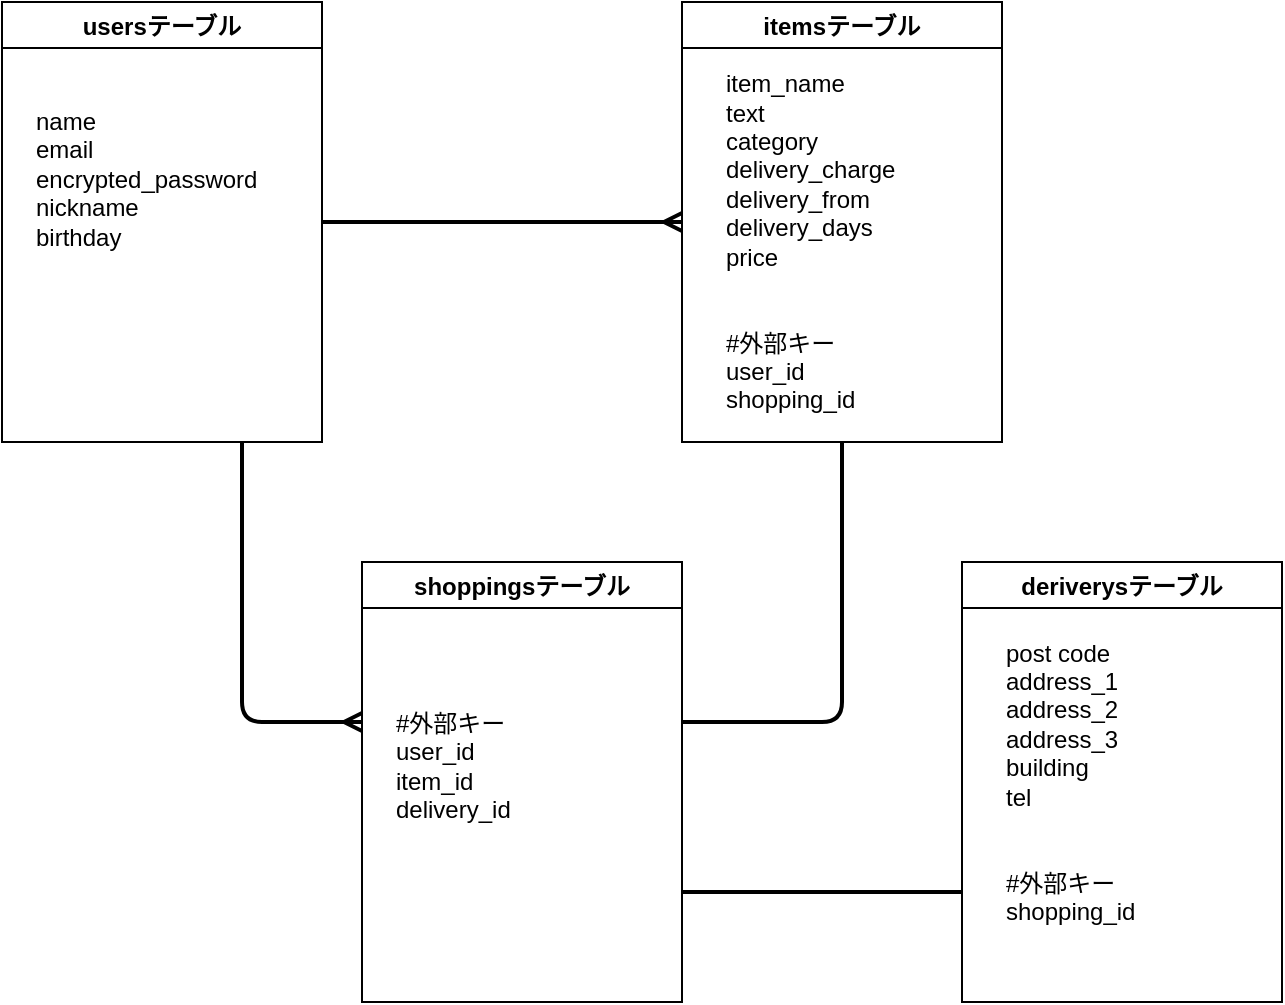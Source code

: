 <mxfile>
    <diagram id="8DmSmFLWkq_0WRvq00CH" name="ページ1">
        <mxGraphModel dx="749" dy="529" grid="1" gridSize="10" guides="1" tooltips="1" connect="1" arrows="1" fold="1" page="1" pageScale="1" pageWidth="827" pageHeight="1169" math="0" shadow="0">
            <root>
                <mxCell id="0"/>
                <mxCell id="1" parent="0"/>
                <mxCell id="11" style="edgeStyle=none;html=1;endArrow=ERmany;endFill=0;entryX=0;entryY=0.5;entryDx=0;entryDy=0;strokeWidth=2;jumpSize=7;targetPerimeterSpacing=12;" edge="1" parent="1" target="5">
                    <mxGeometry relative="1" as="geometry">
                        <mxPoint x="370" y="150" as="targetPoint"/>
                        <mxPoint x="200" y="150" as="sourcePoint"/>
                    </mxGeometry>
                </mxCell>
                <mxCell id="13" style="edgeStyle=orthogonalEdgeStyle;jumpSize=7;html=1;exitX=0.75;exitY=1;exitDx=0;exitDy=0;endArrow=ERmany;endFill=0;strokeWidth=2;" edge="1" parent="1" source="2">
                    <mxGeometry relative="1" as="geometry">
                        <mxPoint x="220" y="400" as="targetPoint"/>
                        <Array as="points">
                            <mxPoint x="160" y="400"/>
                        </Array>
                    </mxGeometry>
                </mxCell>
                <mxCell id="2" value="usersテーブル" style="swimlane;" vertex="1" parent="1">
                    <mxGeometry x="40" y="40" width="160" height="220" as="geometry">
                        <mxRectangle x="50" y="60" width="90" height="23" as="alternateBounds"/>
                    </mxGeometry>
                </mxCell>
                <mxCell id="3" value="name&lt;br&gt;email&lt;br&gt;&lt;div&gt;&lt;span&gt;encrypted_password&lt;/span&gt;&lt;/div&gt;&lt;div&gt;&lt;span&gt;nickname&lt;/span&gt;&lt;/div&gt;&lt;div&gt;&lt;span&gt;birthday&lt;/span&gt;&lt;/div&gt;&lt;div&gt;&lt;span&gt;&lt;br&gt;&lt;/span&gt;&lt;/div&gt;&lt;div&gt;&lt;span&gt;&lt;br&gt;&lt;/span&gt;&lt;/div&gt;&lt;div&gt;&lt;br&gt;&lt;/div&gt;" style="text;html=1;resizable=0;autosize=1;align=left;verticalAlign=middle;points=[];fillColor=none;strokeColor=none;rounded=0;dashed=1;" vertex="1" parent="2">
                    <mxGeometry x="15" y="55" width="130" height="110" as="geometry"/>
                </mxCell>
                <mxCell id="14" style="edgeStyle=orthogonalEdgeStyle;jumpSize=7;html=1;exitX=0.5;exitY=1;exitDx=0;exitDy=0;endArrow=none;endFill=0;strokeWidth=2;" edge="1" parent="1" source="5">
                    <mxGeometry relative="1" as="geometry">
                        <mxPoint x="380" y="400" as="targetPoint"/>
                        <Array as="points">
                            <mxPoint x="460" y="400"/>
                            <mxPoint x="400" y="400"/>
                        </Array>
                    </mxGeometry>
                </mxCell>
                <mxCell id="5" value="itemsテーブル" style="swimlane;" vertex="1" parent="1">
                    <mxGeometry x="380" y="40" width="160" height="220" as="geometry">
                        <mxRectangle x="50" y="60" width="90" height="23" as="alternateBounds"/>
                    </mxGeometry>
                </mxCell>
                <mxCell id="6" value="item_name&lt;br&gt;text&lt;br&gt;category&lt;br&gt;delivery_charge&lt;br&gt;delivery_from&lt;br&gt;delivery_days&lt;br&gt;price&lt;br&gt;&lt;br&gt;&lt;br&gt;#外部キー&lt;br&gt;user_id&lt;br&gt;shopping_id" style="text;html=1;resizable=0;autosize=1;align=left;verticalAlign=middle;points=[];fillColor=none;strokeColor=none;rounded=0;dashed=1;" vertex="1" parent="5">
                    <mxGeometry x="20" y="35" width="100" height="170" as="geometry"/>
                </mxCell>
                <mxCell id="17" style="edgeStyle=none;jumpSize=7;html=1;exitX=1;exitY=0.75;exitDx=0;exitDy=0;entryX=0;entryY=0.75;entryDx=0;entryDy=0;endArrow=none;endFill=0;strokeWidth=2;" edge="1" parent="1" source="7" target="9">
                    <mxGeometry relative="1" as="geometry"/>
                </mxCell>
                <mxCell id="7" value="shoppingsテーブル" style="swimlane;" vertex="1" parent="1">
                    <mxGeometry x="220" y="320" width="160" height="220" as="geometry">
                        <mxRectangle x="50" y="60" width="90" height="23" as="alternateBounds"/>
                    </mxGeometry>
                </mxCell>
                <mxCell id="8" value="&lt;br&gt;&lt;div&gt;&lt;span&gt;#外部キー&lt;/span&gt;&lt;/div&gt;&lt;div&gt;user_id&lt;/div&gt;&lt;div&gt;&lt;span&gt;i&lt;/span&gt;&lt;span&gt;tem_id&lt;/span&gt;&lt;/div&gt;&lt;div&gt;delivery_id&lt;/div&gt;" style="text;html=1;resizable=0;autosize=1;align=left;verticalAlign=middle;points=[];fillColor=none;strokeColor=none;rounded=0;dashed=1;" vertex="1" parent="7">
                    <mxGeometry x="15" y="60" width="70" height="70" as="geometry"/>
                </mxCell>
                <mxCell id="9" value="deriverysテーブル" style="swimlane;" vertex="1" parent="1">
                    <mxGeometry x="520" y="320" width="160" height="220" as="geometry">
                        <mxRectangle x="50" y="60" width="90" height="23" as="alternateBounds"/>
                    </mxGeometry>
                </mxCell>
                <mxCell id="10" value="post code&lt;br&gt;address_1&lt;br&gt;address_2&lt;br&gt;address_3&lt;br&gt;building&lt;br&gt;tel&lt;br&gt;&lt;br&gt;&lt;br&gt;#外部キー&lt;br&gt;shopping_id" style="text;html=1;resizable=0;autosize=1;align=left;verticalAlign=middle;points=[];fillColor=none;strokeColor=none;rounded=0;dashed=1;" vertex="1" parent="9">
                    <mxGeometry x="20" y="40" width="80" height="140" as="geometry"/>
                </mxCell>
            </root>
        </mxGraphModel>
    </diagram>
</mxfile>